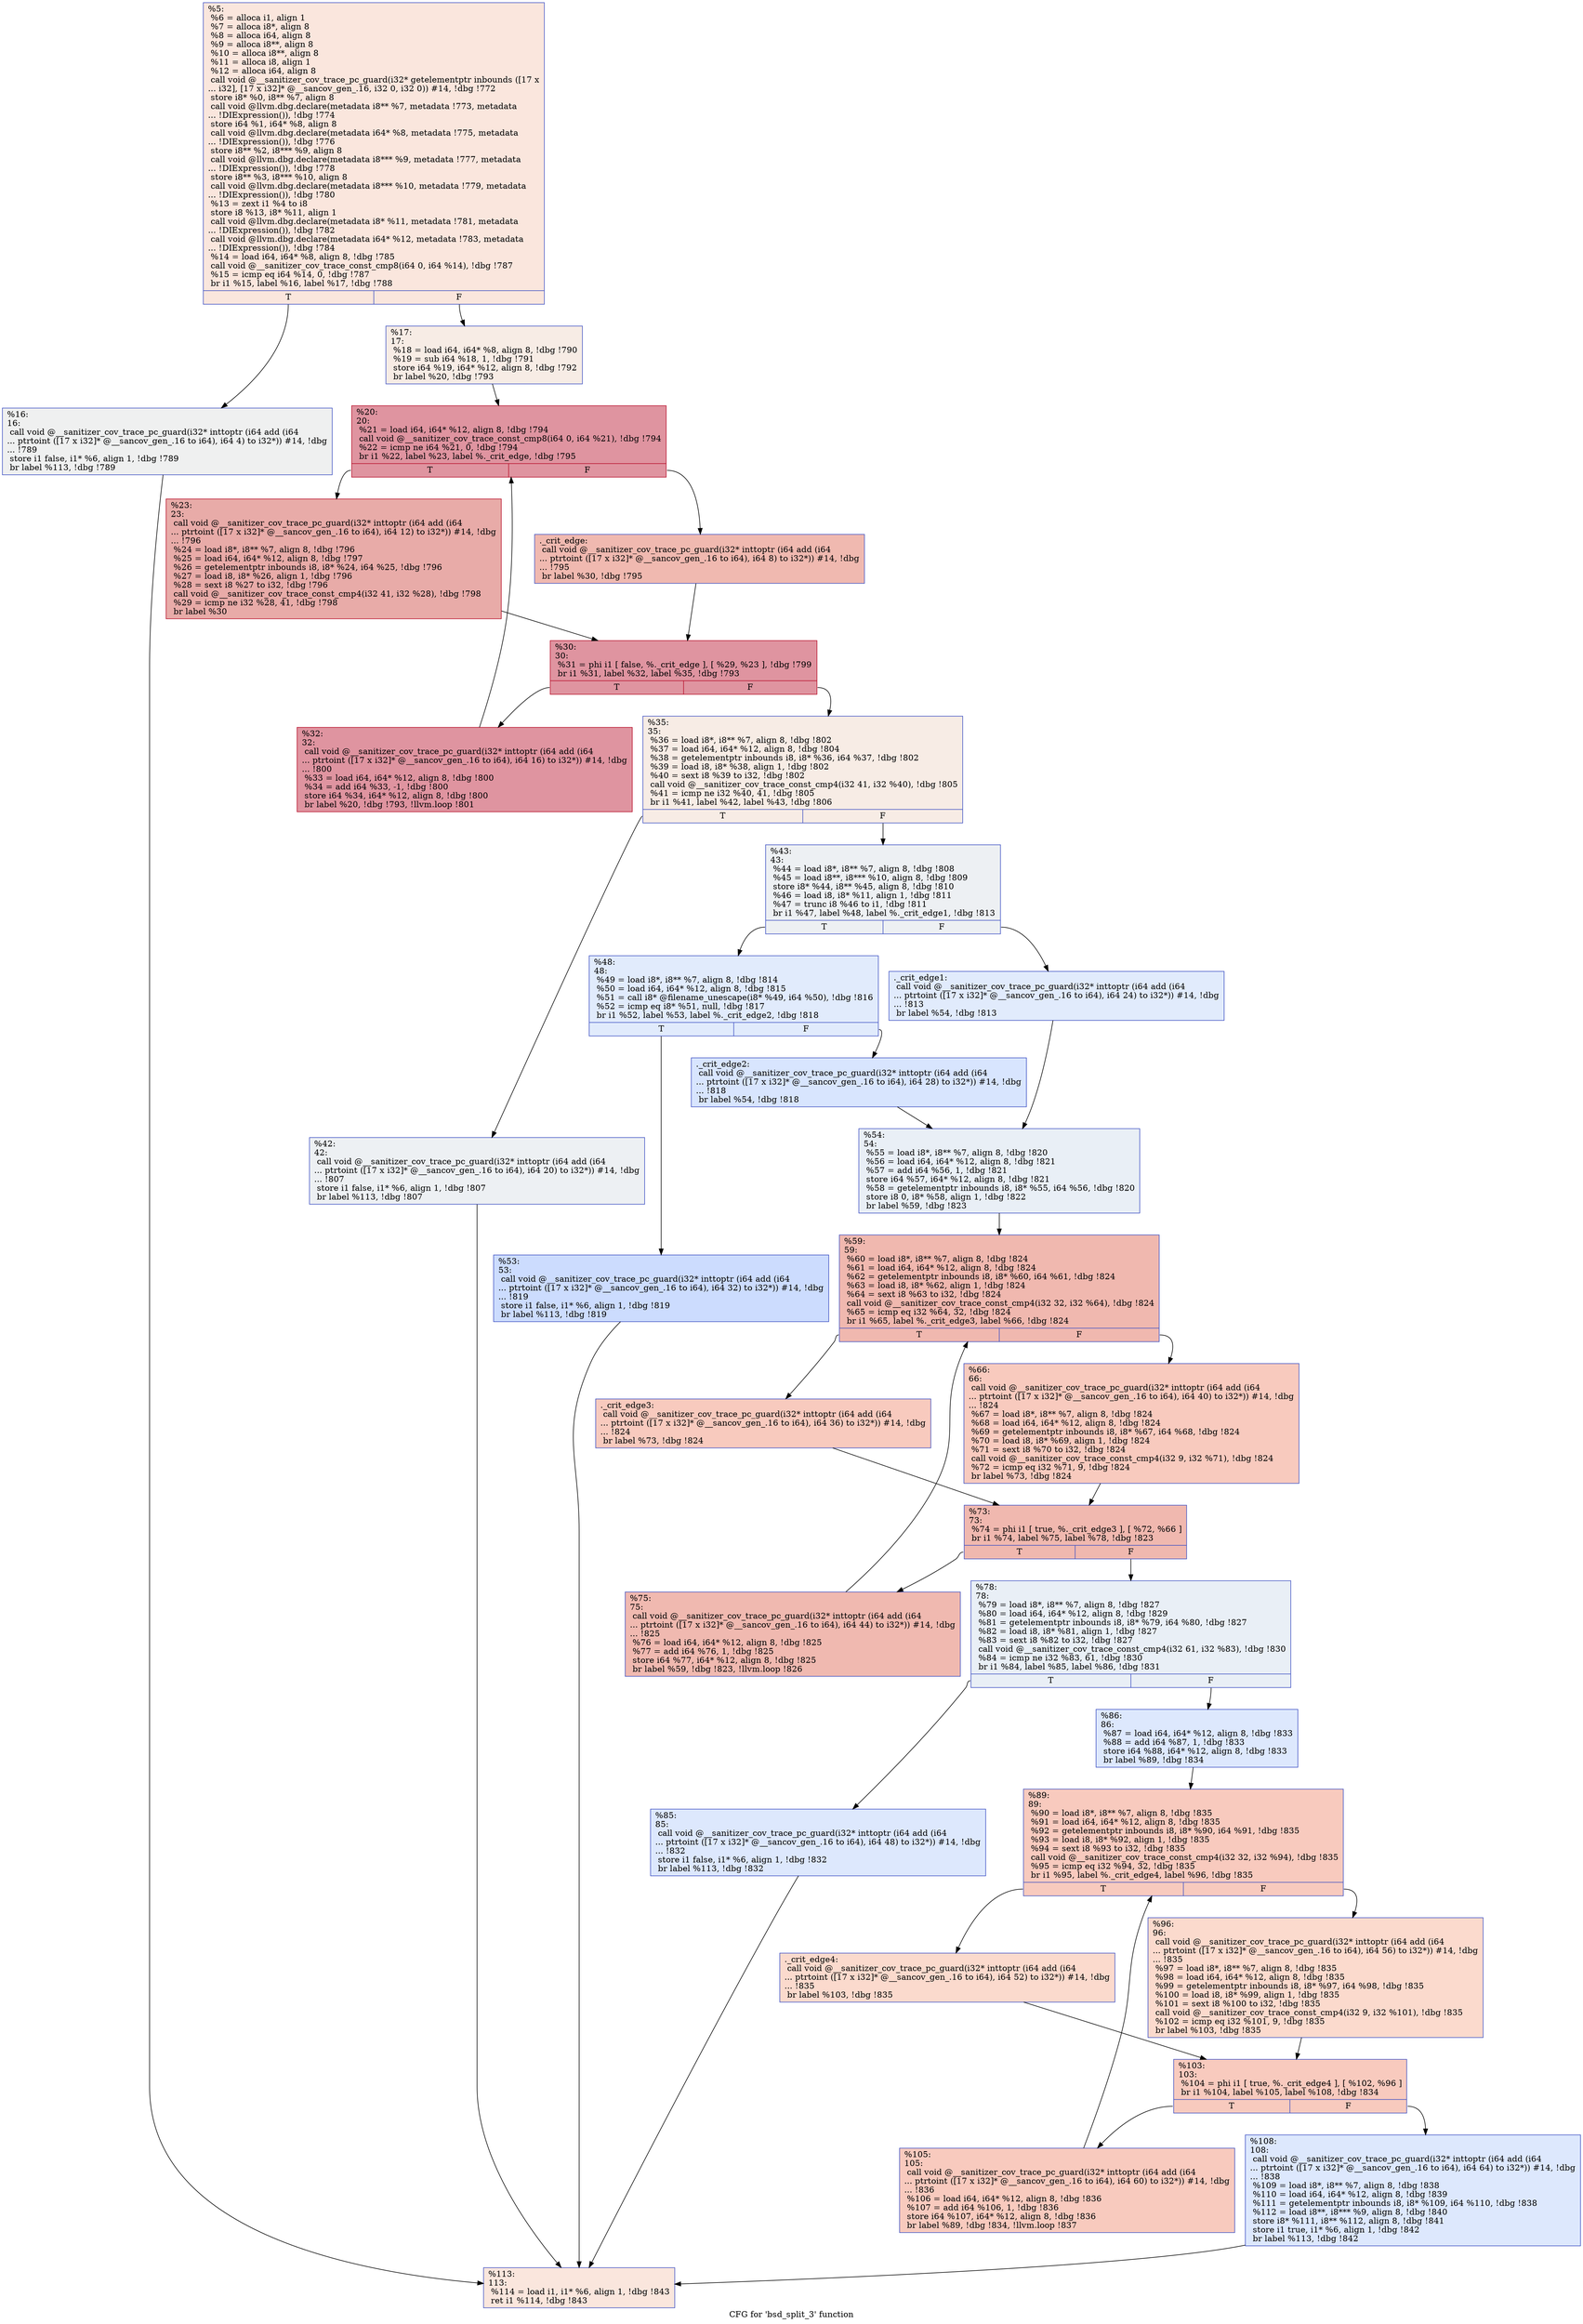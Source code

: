 digraph "CFG for 'bsd_split_3' function" {
	label="CFG for 'bsd_split_3' function";

	Node0x555555792b30 [shape=record,color="#3d50c3ff", style=filled, fillcolor="#f3c7b170",label="{%5:\l  %6 = alloca i1, align 1\l  %7 = alloca i8*, align 8\l  %8 = alloca i64, align 8\l  %9 = alloca i8**, align 8\l  %10 = alloca i8**, align 8\l  %11 = alloca i8, align 1\l  %12 = alloca i64, align 8\l  call void @__sanitizer_cov_trace_pc_guard(i32* getelementptr inbounds ([17 x\l... i32], [17 x i32]* @__sancov_gen_.16, i32 0, i32 0)) #14, !dbg !772\l  store i8* %0, i8** %7, align 8\l  call void @llvm.dbg.declare(metadata i8** %7, metadata !773, metadata\l... !DIExpression()), !dbg !774\l  store i64 %1, i64* %8, align 8\l  call void @llvm.dbg.declare(metadata i64* %8, metadata !775, metadata\l... !DIExpression()), !dbg !776\l  store i8** %2, i8*** %9, align 8\l  call void @llvm.dbg.declare(metadata i8*** %9, metadata !777, metadata\l... !DIExpression()), !dbg !778\l  store i8** %3, i8*** %10, align 8\l  call void @llvm.dbg.declare(metadata i8*** %10, metadata !779, metadata\l... !DIExpression()), !dbg !780\l  %13 = zext i1 %4 to i8\l  store i8 %13, i8* %11, align 1\l  call void @llvm.dbg.declare(metadata i8* %11, metadata !781, metadata\l... !DIExpression()), !dbg !782\l  call void @llvm.dbg.declare(metadata i64* %12, metadata !783, metadata\l... !DIExpression()), !dbg !784\l  %14 = load i64, i64* %8, align 8, !dbg !785\l  call void @__sanitizer_cov_trace_const_cmp8(i64 0, i64 %14), !dbg !787\l  %15 = icmp eq i64 %14, 0, !dbg !787\l  br i1 %15, label %16, label %17, !dbg !788\l|{<s0>T|<s1>F}}"];
	Node0x555555792b30:s0 -> Node0x555555792d50;
	Node0x555555792b30:s1 -> Node0x555555792da0;
	Node0x555555792d50 [shape=record,color="#3d50c3ff", style=filled, fillcolor="#dbdcde70",label="{%16:\l16:                                               \l  call void @__sanitizer_cov_trace_pc_guard(i32* inttoptr (i64 add (i64\l... ptrtoint ([17 x i32]* @__sancov_gen_.16 to i64), i64 4) to i32*)) #14, !dbg\l... !789\l  store i1 false, i1* %6, align 1, !dbg !789\l  br label %113, !dbg !789\l}"];
	Node0x555555792d50 -> Node0x555555793660;
	Node0x555555792da0 [shape=record,color="#3d50c3ff", style=filled, fillcolor="#ecd3c570",label="{%17:\l17:                                               \l  %18 = load i64, i64* %8, align 8, !dbg !790\l  %19 = sub i64 %18, 1, !dbg !791\l  store i64 %19, i64* %12, align 8, !dbg !792\l  br label %20, !dbg !793\l}"];
	Node0x555555792da0 -> Node0x555555792df0;
	Node0x555555792df0 [shape=record,color="#b70d28ff", style=filled, fillcolor="#b70d2870",label="{%20:\l20:                                               \l  %21 = load i64, i64* %12, align 8, !dbg !794\l  call void @__sanitizer_cov_trace_const_cmp8(i64 0, i64 %21), !dbg !794\l  %22 = icmp ne i64 %21, 0, !dbg !794\l  br i1 %22, label %23, label %._crit_edge, !dbg !795\l|{<s0>T|<s1>F}}"];
	Node0x555555792df0:s0 -> Node0x555555792e90;
	Node0x555555792df0:s1 -> Node0x555555792e40;
	Node0x555555792e40 [shape=record,color="#3d50c3ff", style=filled, fillcolor="#de614d70",label="{._crit_edge:                                      \l  call void @__sanitizer_cov_trace_pc_guard(i32* inttoptr (i64 add (i64\l... ptrtoint ([17 x i32]* @__sancov_gen_.16 to i64), i64 8) to i32*)) #14, !dbg\l... !795\l  br label %30, !dbg !795\l}"];
	Node0x555555792e40 -> Node0x555555792ee0;
	Node0x555555792e90 [shape=record,color="#b70d28ff", style=filled, fillcolor="#cc403a70",label="{%23:\l23:                                               \l  call void @__sanitizer_cov_trace_pc_guard(i32* inttoptr (i64 add (i64\l... ptrtoint ([17 x i32]* @__sancov_gen_.16 to i64), i64 12) to i32*)) #14, !dbg\l... !796\l  %24 = load i8*, i8** %7, align 8, !dbg !796\l  %25 = load i64, i64* %12, align 8, !dbg !797\l  %26 = getelementptr inbounds i8, i8* %24, i64 %25, !dbg !796\l  %27 = load i8, i8* %26, align 1, !dbg !796\l  %28 = sext i8 %27 to i32, !dbg !796\l  call void @__sanitizer_cov_trace_const_cmp4(i32 41, i32 %28), !dbg !798\l  %29 = icmp ne i32 %28, 41, !dbg !798\l  br label %30\l}"];
	Node0x555555792e90 -> Node0x555555792ee0;
	Node0x555555792ee0 [shape=record,color="#b70d28ff", style=filled, fillcolor="#b70d2870",label="{%30:\l30:                                               \l  %31 = phi i1 [ false, %._crit_edge ], [ %29, %23 ], !dbg !799\l  br i1 %31, label %32, label %35, !dbg !793\l|{<s0>T|<s1>F}}"];
	Node0x555555792ee0:s0 -> Node0x555555792f30;
	Node0x555555792ee0:s1 -> Node0x555555792f80;
	Node0x555555792f30 [shape=record,color="#b70d28ff", style=filled, fillcolor="#b70d2870",label="{%32:\l32:                                               \l  call void @__sanitizer_cov_trace_pc_guard(i32* inttoptr (i64 add (i64\l... ptrtoint ([17 x i32]* @__sancov_gen_.16 to i64), i64 16) to i32*)) #14, !dbg\l... !800\l  %33 = load i64, i64* %12, align 8, !dbg !800\l  %34 = add i64 %33, -1, !dbg !800\l  store i64 %34, i64* %12, align 8, !dbg !800\l  br label %20, !dbg !793, !llvm.loop !801\l}"];
	Node0x555555792f30 -> Node0x555555792df0;
	Node0x555555792f80 [shape=record,color="#3d50c3ff", style=filled, fillcolor="#ecd3c570",label="{%35:\l35:                                               \l  %36 = load i8*, i8** %7, align 8, !dbg !802\l  %37 = load i64, i64* %12, align 8, !dbg !804\l  %38 = getelementptr inbounds i8, i8* %36, i64 %37, !dbg !802\l  %39 = load i8, i8* %38, align 1, !dbg !802\l  %40 = sext i8 %39 to i32, !dbg !802\l  call void @__sanitizer_cov_trace_const_cmp4(i32 41, i32 %40), !dbg !805\l  %41 = icmp ne i32 %40, 41, !dbg !805\l  br i1 %41, label %42, label %43, !dbg !806\l|{<s0>T|<s1>F}}"];
	Node0x555555792f80:s0 -> Node0x555555792fd0;
	Node0x555555792f80:s1 -> Node0x555555793020;
	Node0x555555792fd0 [shape=record,color="#3d50c3ff", style=filled, fillcolor="#d6dce470",label="{%42:\l42:                                               \l  call void @__sanitizer_cov_trace_pc_guard(i32* inttoptr (i64 add (i64\l... ptrtoint ([17 x i32]* @__sancov_gen_.16 to i64), i64 20) to i32*)) #14, !dbg\l... !807\l  store i1 false, i1* %6, align 1, !dbg !807\l  br label %113, !dbg !807\l}"];
	Node0x555555792fd0 -> Node0x555555793660;
	Node0x555555793020 [shape=record,color="#3d50c3ff", style=filled, fillcolor="#d6dce470",label="{%43:\l43:                                               \l  %44 = load i8*, i8** %7, align 8, !dbg !808\l  %45 = load i8**, i8*** %10, align 8, !dbg !809\l  store i8* %44, i8** %45, align 8, !dbg !810\l  %46 = load i8, i8* %11, align 1, !dbg !811\l  %47 = trunc i8 %46 to i1, !dbg !811\l  br i1 %47, label %48, label %._crit_edge1, !dbg !813\l|{<s0>T|<s1>F}}"];
	Node0x555555793020:s0 -> Node0x5555557930c0;
	Node0x555555793020:s1 -> Node0x555555793070;
	Node0x555555793070 [shape=record,color="#3d50c3ff", style=filled, fillcolor="#bbd1f870",label="{._crit_edge1:                                     \l  call void @__sanitizer_cov_trace_pc_guard(i32* inttoptr (i64 add (i64\l... ptrtoint ([17 x i32]* @__sancov_gen_.16 to i64), i64 24) to i32*)) #14, !dbg\l... !813\l  br label %54, !dbg !813\l}"];
	Node0x555555793070 -> Node0x5555557931b0;
	Node0x5555557930c0 [shape=record,color="#3d50c3ff", style=filled, fillcolor="#bbd1f870",label="{%48:\l48:                                               \l  %49 = load i8*, i8** %7, align 8, !dbg !814\l  %50 = load i64, i64* %12, align 8, !dbg !815\l  %51 = call i8* @filename_unescape(i8* %49, i64 %50), !dbg !816\l  %52 = icmp eq i8* %51, null, !dbg !817\l  br i1 %52, label %53, label %._crit_edge2, !dbg !818\l|{<s0>T|<s1>F}}"];
	Node0x5555557930c0:s0 -> Node0x555555793160;
	Node0x5555557930c0:s1 -> Node0x555555793110;
	Node0x555555793110 [shape=record,color="#3d50c3ff", style=filled, fillcolor="#a7c5fe70",label="{._crit_edge2:                                     \l  call void @__sanitizer_cov_trace_pc_guard(i32* inttoptr (i64 add (i64\l... ptrtoint ([17 x i32]* @__sancov_gen_.16 to i64), i64 28) to i32*)) #14, !dbg\l... !818\l  br label %54, !dbg !818\l}"];
	Node0x555555793110 -> Node0x5555557931b0;
	Node0x555555793160 [shape=record,color="#3d50c3ff", style=filled, fillcolor="#8caffe70",label="{%53:\l53:                                               \l  call void @__sanitizer_cov_trace_pc_guard(i32* inttoptr (i64 add (i64\l... ptrtoint ([17 x i32]* @__sancov_gen_.16 to i64), i64 32) to i32*)) #14, !dbg\l... !819\l  store i1 false, i1* %6, align 1, !dbg !819\l  br label %113, !dbg !819\l}"];
	Node0x555555793160 -> Node0x555555793660;
	Node0x5555557931b0 [shape=record,color="#3d50c3ff", style=filled, fillcolor="#cedaeb70",label="{%54:\l54:                                               \l  %55 = load i8*, i8** %7, align 8, !dbg !820\l  %56 = load i64, i64* %12, align 8, !dbg !821\l  %57 = add i64 %56, 1, !dbg !821\l  store i64 %57, i64* %12, align 8, !dbg !821\l  %58 = getelementptr inbounds i8, i8* %55, i64 %56, !dbg !820\l  store i8 0, i8* %58, align 1, !dbg !822\l  br label %59, !dbg !823\l}"];
	Node0x5555557931b0 -> Node0x555555793200;
	Node0x555555793200 [shape=record,color="#3d50c3ff", style=filled, fillcolor="#dc5d4a70",label="{%59:\l59:                                               \l  %60 = load i8*, i8** %7, align 8, !dbg !824\l  %61 = load i64, i64* %12, align 8, !dbg !824\l  %62 = getelementptr inbounds i8, i8* %60, i64 %61, !dbg !824\l  %63 = load i8, i8* %62, align 1, !dbg !824\l  %64 = sext i8 %63 to i32, !dbg !824\l  call void @__sanitizer_cov_trace_const_cmp4(i32 32, i32 %64), !dbg !824\l  %65 = icmp eq i32 %64, 32, !dbg !824\l  br i1 %65, label %._crit_edge3, label %66, !dbg !824\l|{<s0>T|<s1>F}}"];
	Node0x555555793200:s0 -> Node0x555555793250;
	Node0x555555793200:s1 -> Node0x5555557932a0;
	Node0x555555793250 [shape=record,color="#3d50c3ff", style=filled, fillcolor="#ef886b70",label="{._crit_edge3:                                     \l  call void @__sanitizer_cov_trace_pc_guard(i32* inttoptr (i64 add (i64\l... ptrtoint ([17 x i32]* @__sancov_gen_.16 to i64), i64 36) to i32*)) #14, !dbg\l... !824\l  br label %73, !dbg !824\l}"];
	Node0x555555793250 -> Node0x5555557932f0;
	Node0x5555557932a0 [shape=record,color="#3d50c3ff", style=filled, fillcolor="#ef886b70",label="{%66:\l66:                                               \l  call void @__sanitizer_cov_trace_pc_guard(i32* inttoptr (i64 add (i64\l... ptrtoint ([17 x i32]* @__sancov_gen_.16 to i64), i64 40) to i32*)) #14, !dbg\l... !824\l  %67 = load i8*, i8** %7, align 8, !dbg !824\l  %68 = load i64, i64* %12, align 8, !dbg !824\l  %69 = getelementptr inbounds i8, i8* %67, i64 %68, !dbg !824\l  %70 = load i8, i8* %69, align 1, !dbg !824\l  %71 = sext i8 %70 to i32, !dbg !824\l  call void @__sanitizer_cov_trace_const_cmp4(i32 9, i32 %71), !dbg !824\l  %72 = icmp eq i32 %71, 9, !dbg !824\l  br label %73, !dbg !824\l}"];
	Node0x5555557932a0 -> Node0x5555557932f0;
	Node0x5555557932f0 [shape=record,color="#3d50c3ff", style=filled, fillcolor="#dc5d4a70",label="{%73:\l73:                                               \l  %74 = phi i1 [ true, %._crit_edge3 ], [ %72, %66 ]\l  br i1 %74, label %75, label %78, !dbg !823\l|{<s0>T|<s1>F}}"];
	Node0x5555557932f0:s0 -> Node0x555555793340;
	Node0x5555557932f0:s1 -> Node0x555555793390;
	Node0x555555793340 [shape=record,color="#3d50c3ff", style=filled, fillcolor="#de614d70",label="{%75:\l75:                                               \l  call void @__sanitizer_cov_trace_pc_guard(i32* inttoptr (i64 add (i64\l... ptrtoint ([17 x i32]* @__sancov_gen_.16 to i64), i64 44) to i32*)) #14, !dbg\l... !825\l  %76 = load i64, i64* %12, align 8, !dbg !825\l  %77 = add i64 %76, 1, !dbg !825\l  store i64 %77, i64* %12, align 8, !dbg !825\l  br label %59, !dbg !823, !llvm.loop !826\l}"];
	Node0x555555793340 -> Node0x555555793200;
	Node0x555555793390 [shape=record,color="#3d50c3ff", style=filled, fillcolor="#cedaeb70",label="{%78:\l78:                                               \l  %79 = load i8*, i8** %7, align 8, !dbg !827\l  %80 = load i64, i64* %12, align 8, !dbg !829\l  %81 = getelementptr inbounds i8, i8* %79, i64 %80, !dbg !827\l  %82 = load i8, i8* %81, align 1, !dbg !827\l  %83 = sext i8 %82 to i32, !dbg !827\l  call void @__sanitizer_cov_trace_const_cmp4(i32 61, i32 %83), !dbg !830\l  %84 = icmp ne i32 %83, 61, !dbg !830\l  br i1 %84, label %85, label %86, !dbg !831\l|{<s0>T|<s1>F}}"];
	Node0x555555793390:s0 -> Node0x5555557933e0;
	Node0x555555793390:s1 -> Node0x555555793430;
	Node0x5555557933e0 [shape=record,color="#3d50c3ff", style=filled, fillcolor="#b2ccfb70",label="{%85:\l85:                                               \l  call void @__sanitizer_cov_trace_pc_guard(i32* inttoptr (i64 add (i64\l... ptrtoint ([17 x i32]* @__sancov_gen_.16 to i64), i64 48) to i32*)) #14, !dbg\l... !832\l  store i1 false, i1* %6, align 1, !dbg !832\l  br label %113, !dbg !832\l}"];
	Node0x5555557933e0 -> Node0x555555793660;
	Node0x555555793430 [shape=record,color="#3d50c3ff", style=filled, fillcolor="#b2ccfb70",label="{%86:\l86:                                               \l  %87 = load i64, i64* %12, align 8, !dbg !833\l  %88 = add i64 %87, 1, !dbg !833\l  store i64 %88, i64* %12, align 8, !dbg !833\l  br label %89, !dbg !834\l}"];
	Node0x555555793430 -> Node0x555555793480;
	Node0x555555793480 [shape=record,color="#3d50c3ff", style=filled, fillcolor="#ef886b70",label="{%89:\l89:                                               \l  %90 = load i8*, i8** %7, align 8, !dbg !835\l  %91 = load i64, i64* %12, align 8, !dbg !835\l  %92 = getelementptr inbounds i8, i8* %90, i64 %91, !dbg !835\l  %93 = load i8, i8* %92, align 1, !dbg !835\l  %94 = sext i8 %93 to i32, !dbg !835\l  call void @__sanitizer_cov_trace_const_cmp4(i32 32, i32 %94), !dbg !835\l  %95 = icmp eq i32 %94, 32, !dbg !835\l  br i1 %95, label %._crit_edge4, label %96, !dbg !835\l|{<s0>T|<s1>F}}"];
	Node0x555555793480:s0 -> Node0x5555557934d0;
	Node0x555555793480:s1 -> Node0x555555793520;
	Node0x5555557934d0 [shape=record,color="#3d50c3ff", style=filled, fillcolor="#f7ac8e70",label="{._crit_edge4:                                     \l  call void @__sanitizer_cov_trace_pc_guard(i32* inttoptr (i64 add (i64\l... ptrtoint ([17 x i32]* @__sancov_gen_.16 to i64), i64 52) to i32*)) #14, !dbg\l... !835\l  br label %103, !dbg !835\l}"];
	Node0x5555557934d0 -> Node0x555555793570;
	Node0x555555793520 [shape=record,color="#3d50c3ff", style=filled, fillcolor="#f7ac8e70",label="{%96:\l96:                                               \l  call void @__sanitizer_cov_trace_pc_guard(i32* inttoptr (i64 add (i64\l... ptrtoint ([17 x i32]* @__sancov_gen_.16 to i64), i64 56) to i32*)) #14, !dbg\l... !835\l  %97 = load i8*, i8** %7, align 8, !dbg !835\l  %98 = load i64, i64* %12, align 8, !dbg !835\l  %99 = getelementptr inbounds i8, i8* %97, i64 %98, !dbg !835\l  %100 = load i8, i8* %99, align 1, !dbg !835\l  %101 = sext i8 %100 to i32, !dbg !835\l  call void @__sanitizer_cov_trace_const_cmp4(i32 9, i32 %101), !dbg !835\l  %102 = icmp eq i32 %101, 9, !dbg !835\l  br label %103, !dbg !835\l}"];
	Node0x555555793520 -> Node0x555555793570;
	Node0x555555793570 [shape=record,color="#3d50c3ff", style=filled, fillcolor="#ef886b70",label="{%103:\l103:                                              \l  %104 = phi i1 [ true, %._crit_edge4 ], [ %102, %96 ]\l  br i1 %104, label %105, label %108, !dbg !834\l|{<s0>T|<s1>F}}"];
	Node0x555555793570:s0 -> Node0x5555557935c0;
	Node0x555555793570:s1 -> Node0x555555793610;
	Node0x5555557935c0 [shape=record,color="#3d50c3ff", style=filled, fillcolor="#ef886b70",label="{%105:\l105:                                              \l  call void @__sanitizer_cov_trace_pc_guard(i32* inttoptr (i64 add (i64\l... ptrtoint ([17 x i32]* @__sancov_gen_.16 to i64), i64 60) to i32*)) #14, !dbg\l... !836\l  %106 = load i64, i64* %12, align 8, !dbg !836\l  %107 = add i64 %106, 1, !dbg !836\l  store i64 %107, i64* %12, align 8, !dbg !836\l  br label %89, !dbg !834, !llvm.loop !837\l}"];
	Node0x5555557935c0 -> Node0x555555793480;
	Node0x555555793610 [shape=record,color="#3d50c3ff", style=filled, fillcolor="#b2ccfb70",label="{%108:\l108:                                              \l  call void @__sanitizer_cov_trace_pc_guard(i32* inttoptr (i64 add (i64\l... ptrtoint ([17 x i32]* @__sancov_gen_.16 to i64), i64 64) to i32*)) #14, !dbg\l... !838\l  %109 = load i8*, i8** %7, align 8, !dbg !838\l  %110 = load i64, i64* %12, align 8, !dbg !839\l  %111 = getelementptr inbounds i8, i8* %109, i64 %110, !dbg !838\l  %112 = load i8**, i8*** %9, align 8, !dbg !840\l  store i8* %111, i8** %112, align 8, !dbg !841\l  store i1 true, i1* %6, align 1, !dbg !842\l  br label %113, !dbg !842\l}"];
	Node0x555555793610 -> Node0x555555793660;
	Node0x555555793660 [shape=record,color="#3d50c3ff", style=filled, fillcolor="#f3c7b170",label="{%113:\l113:                                              \l  %114 = load i1, i1* %6, align 1, !dbg !843\l  ret i1 %114, !dbg !843\l}"];
}
